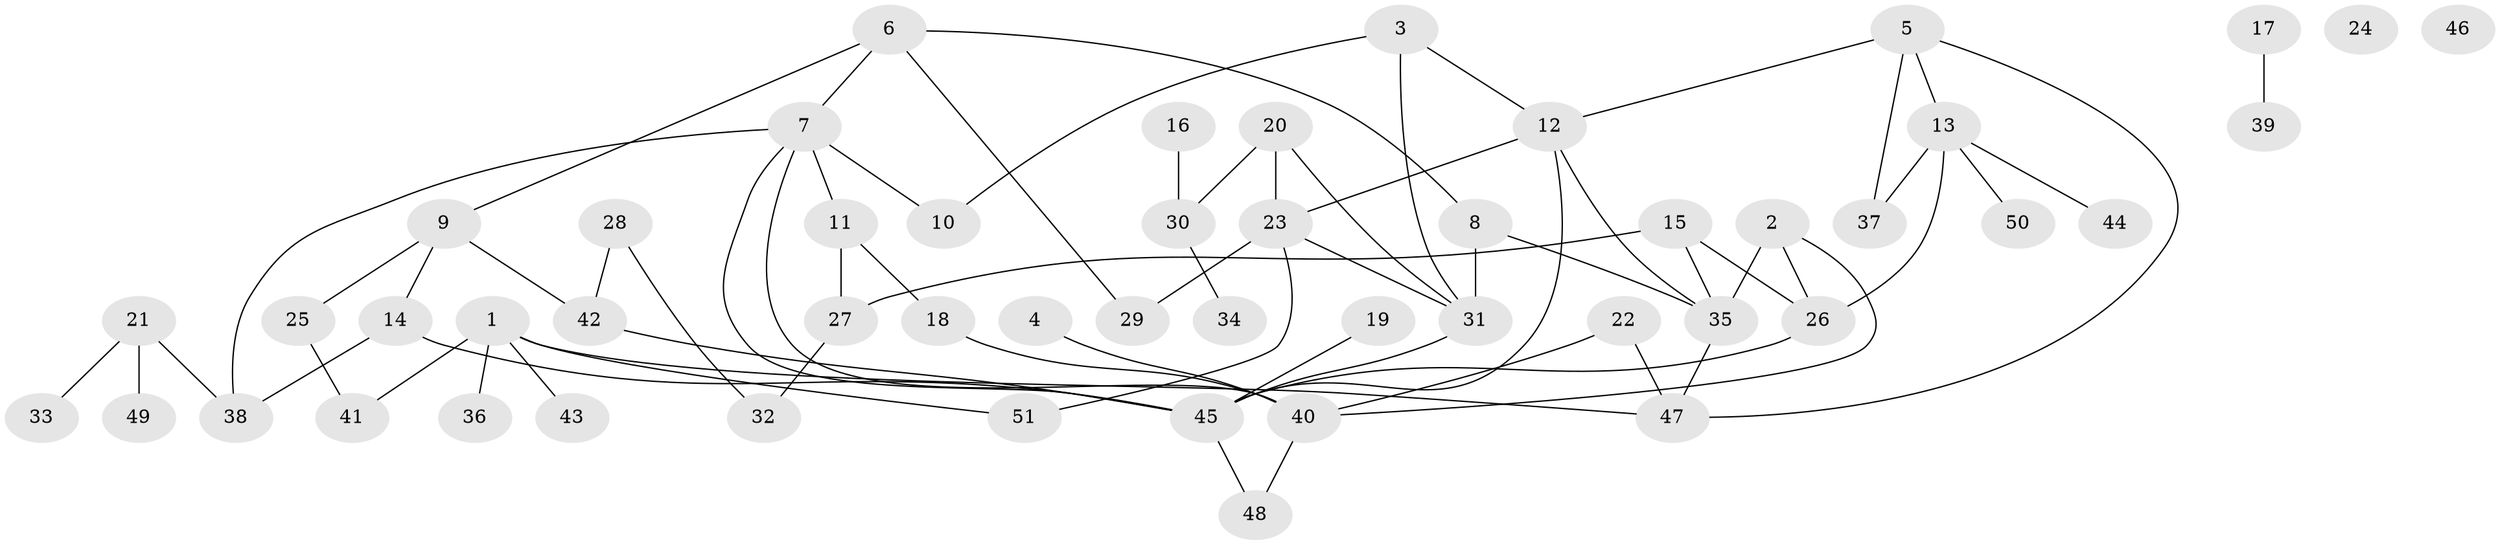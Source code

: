 // Generated by graph-tools (version 1.1) at 2025/13/03/09/25 04:13:10]
// undirected, 51 vertices, 70 edges
graph export_dot {
graph [start="1"]
  node [color=gray90,style=filled];
  1;
  2;
  3;
  4;
  5;
  6;
  7;
  8;
  9;
  10;
  11;
  12;
  13;
  14;
  15;
  16;
  17;
  18;
  19;
  20;
  21;
  22;
  23;
  24;
  25;
  26;
  27;
  28;
  29;
  30;
  31;
  32;
  33;
  34;
  35;
  36;
  37;
  38;
  39;
  40;
  41;
  42;
  43;
  44;
  45;
  46;
  47;
  48;
  49;
  50;
  51;
  1 -- 36;
  1 -- 41;
  1 -- 43;
  1 -- 47;
  1 -- 51;
  2 -- 26;
  2 -- 35;
  2 -- 40;
  3 -- 10;
  3 -- 12;
  3 -- 31;
  4 -- 40;
  5 -- 12;
  5 -- 13;
  5 -- 37;
  5 -- 47;
  6 -- 7;
  6 -- 8;
  6 -- 9;
  6 -- 29;
  7 -- 10;
  7 -- 11;
  7 -- 38;
  7 -- 40;
  7 -- 45;
  8 -- 31;
  8 -- 35;
  9 -- 14;
  9 -- 25;
  9 -- 42;
  11 -- 18;
  11 -- 27;
  12 -- 23;
  12 -- 35;
  12 -- 45;
  13 -- 26;
  13 -- 37;
  13 -- 44;
  13 -- 50;
  14 -- 38;
  14 -- 45;
  15 -- 26;
  15 -- 27;
  15 -- 35;
  16 -- 30;
  17 -- 39;
  18 -- 40;
  19 -- 45;
  20 -- 23;
  20 -- 30;
  20 -- 31;
  21 -- 33;
  21 -- 38;
  21 -- 49;
  22 -- 40;
  22 -- 47;
  23 -- 29;
  23 -- 31;
  23 -- 51;
  25 -- 41;
  26 -- 45;
  27 -- 32;
  28 -- 32;
  28 -- 42;
  30 -- 34;
  31 -- 45;
  35 -- 47;
  40 -- 48;
  42 -- 45;
  45 -- 48;
}
